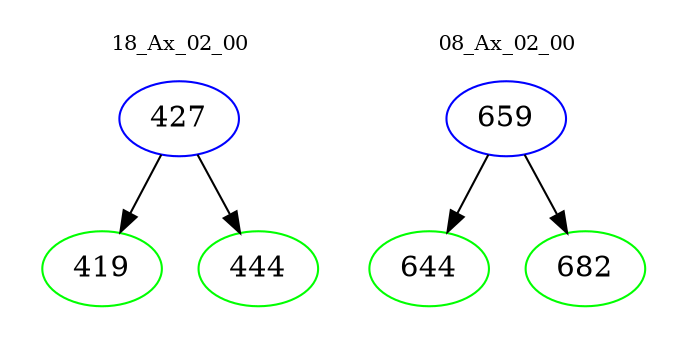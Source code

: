 digraph{
subgraph cluster_0 {
color = white
label = "18_Ax_02_00";
fontsize=10;
T0_427 [label="427", color="blue"]
T0_427 -> T0_419 [color="black"]
T0_419 [label="419", color="green"]
T0_427 -> T0_444 [color="black"]
T0_444 [label="444", color="green"]
}
subgraph cluster_1 {
color = white
label = "08_Ax_02_00";
fontsize=10;
T1_659 [label="659", color="blue"]
T1_659 -> T1_644 [color="black"]
T1_644 [label="644", color="green"]
T1_659 -> T1_682 [color="black"]
T1_682 [label="682", color="green"]
}
}
